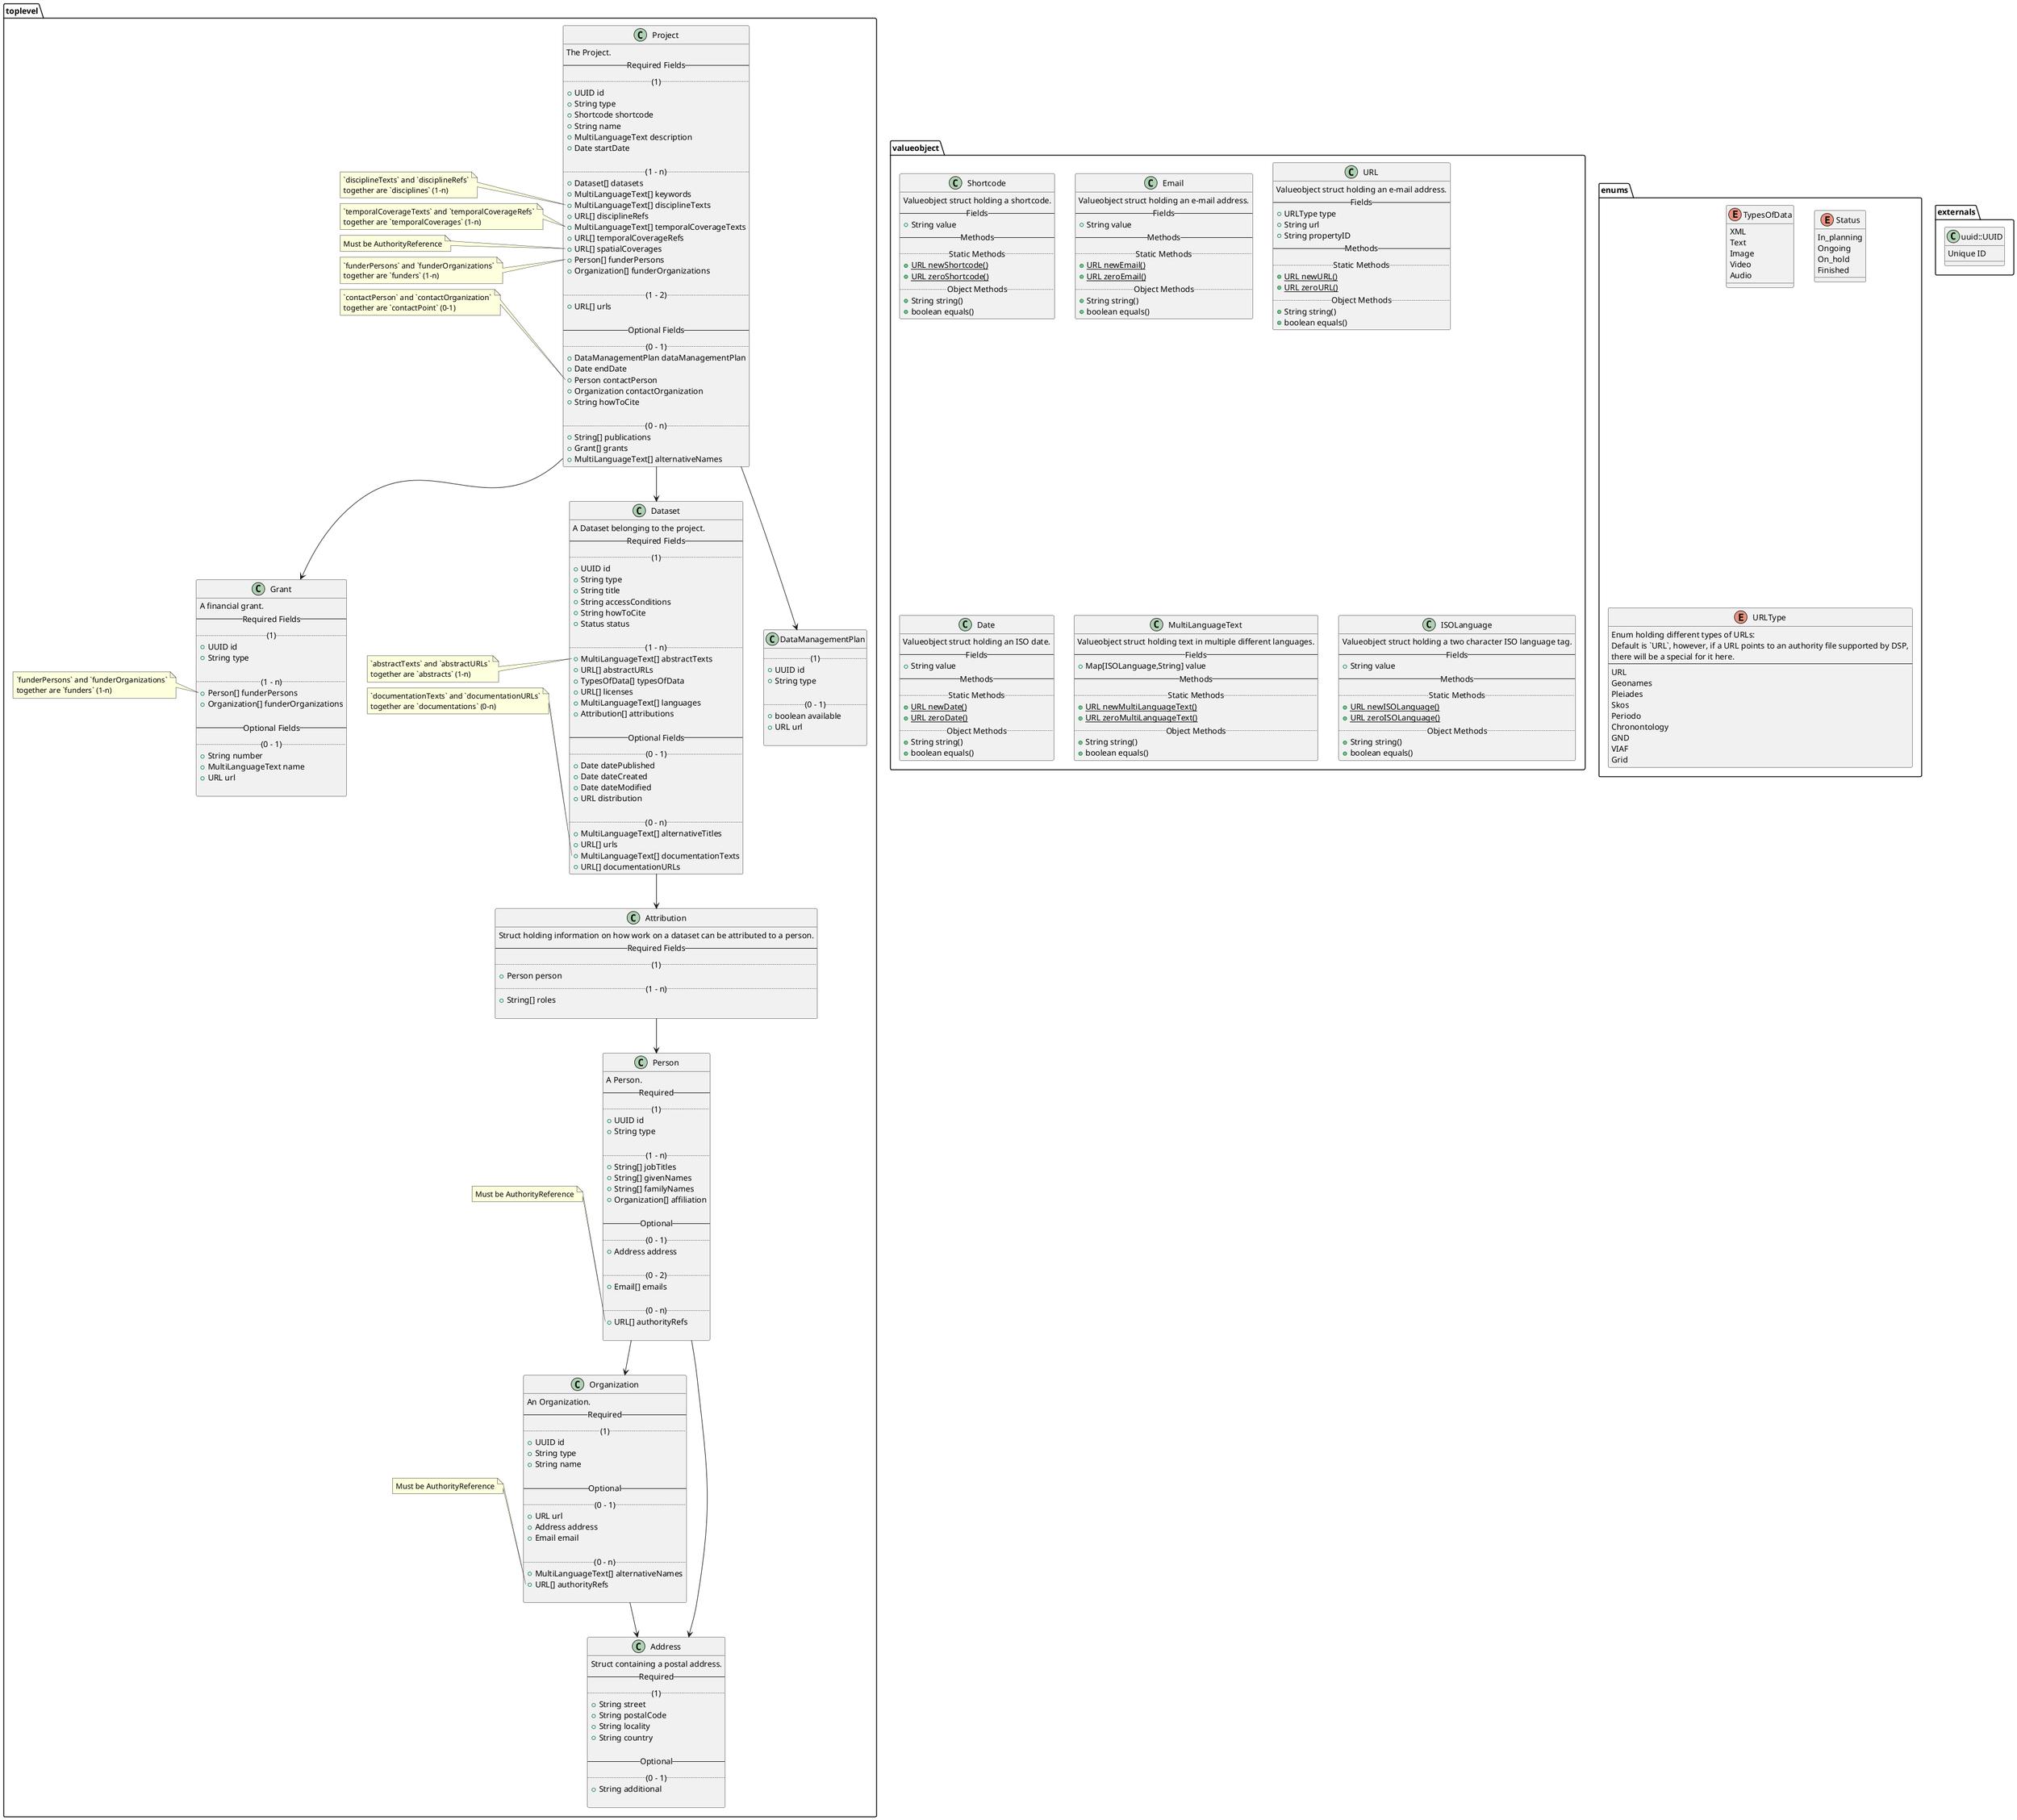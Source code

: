 @startuml Domain Entities

package toplevel {

  class Project {
    The Project.
    -- Required Fields --
    .. (1) ..
    +UUID id
    +String type
    +Shortcode shortcode
    +String name
    +MultiLanguageText description
    +Date startDate

    .. (1 - n) ..
    +Dataset[] datasets
    +MultiLanguageText[] keywords
    +MultiLanguageText[] disciplineTexts
    +URL[] disciplineRefs
    +MultiLanguageText[] temporalCoverageTexts
    +URL[] temporalCoverageRefs
    +URL[] spatialCoverages
    +Person[] funderPersons
    +Organization[] funderOrganizations

    .. (1 - 2) ..
    +URL[] urls

    -- Optional Fields --
    .. (0 - 1) ..
    +DataManagementPlan dataManagementPlan
    +Date endDate
    +Person contactPerson
    +Organization contactOrganization
    +String howToCite

    .. (0 - n) ..
    +String[] publications
    +Grant[] grants
    +MultiLanguageText[] alternativeNames
  }

  note left of Project::disciplineTexts
    `disciplineTexts` and `disciplineRefs`
    together are `disciplines` (1-n)
  end note

  note left of Project::temporalCoverageTexts
    `temporalCoverageTexts` and `temporalCoverageRefs`
    together are `temporalCoverages` (1-n)
  end note

  note left of Project::spatialCoverage
    Must be AuthorityReference
  end note

  note left of Project::funderPersons
    `funderPersons` and `funderOrganizations`
    together are `funders` (1-n)
  end note

  note left of Project::contactPerson
    `contactPerson` and `contactOrganization`
    together are `contactPoint` (0-1)
  end note

  class Dataset {
    A Dataset belonging to the project.
    -- Required Fields --
    .. (1) ..
    +UUID id
    +String type
    +String title
    +String accessConditions
    +String howToCite
    +Status status

    .. (1 - n) ..
    +MultiLanguageText[] abstractTexts
    +URL[] abstractURLs
    +TypesOfData[] typesOfData
    +URL[] licenses
    +MultiLanguageText[] languages
    +Attribution[] attributions

    -- Optional Fields --
    .. (0 - 1) ..
    +Date datePublished
    +Date dateCreated
    +Date dateModified
    +URL distribution

    .. (0 - n) ..
    +MultiLanguageText[] alternativeTitles
    +URL[] urls
    +MultiLanguageText[] documentationTexts
    +URL[] documentationURLs
  }

  note left of Dataset::abstractTexts
    `abstractTexts` and `abstractURLs`
    together are `abstracts` (1-n)
  end note

  note left of Dataset::documentationTexts
    `documentationTexts` and `documentationURLs`
    together are `documentations` (0-n)
  end note

  class DataManagementPlan {
    .. (1) ..
    +UUID id
    +String type

    .. (0 - 1) ..
    +boolean available
    +URL url

  }

  class Grant {
    A financial grant.
    -- Required Fields --
    .. (1) ..
    +UUID id
    +String type

    .. (1 - n) ..
    +Person[] funderPersons
    +Organization[] funderOrganizations

    -- Optional Fields --
    .. (0 - 1) ..
    +String number
    +MultiLanguageText name
    +URL url

  }

  note left of Grant::funderPersons
    `funderPersons` and `funderOrganizations`
    together are `funders` (1-n)
  end note

  class Person {
    A Person.
    -- Required --
    .. (1) ..
    +UUID id
    +String type

    .. (1 - n) ..
    +String[] jobTitles
    +String[] givenNames
    +String[] familyNames
    +Organization[] affiliation

    -- Optional --
    .. (0 - 1) ..
    +Address address

    .. (0 - 2) ..
    +Email[] emails

    .. (0 - n) ..
    +URL[] authorityRefs

  }

  note left of Person::authorityRefs
    Must be AuthorityReference
  end note

  class Organization {
    An Organization.
    -- Required --
    .. (1) ..
    +UUID id
    +String type
    +String name

    -- Optional --
    .. (0 - 1) ..
    +URL url
    +Address address
    +Email email

    .. (0 - n) ..
    +MultiLanguageText[] alternativeNames
    +URL[] authorityRefs

  }

  note left of Organization::authorityRefs
    Must be AuthorityReference
  end note

  class Address {
    Struct containing a postal address.
    -- Required --
    .. (1) ..
    +String street
    +String postalCode
    +String locality
    +String country

    -- Optional --
    .. (0 - 1) ..
    +String additional

  }

  class Attribution {
    Struct holding information on how work on a dataset can be attributed to a person.
    -- Required Fields --
    .. (1) ..
    +Person person
    .. (1 - n) ..
    +String[] roles

  }
  

}

package valueobject {

  class Shortcode{
    Valueobject struct holding a shortcode.
    -- Fields --
    +String value
    -- Methods --
    .. Static Methods ..
    {static} +URL newShortcode()
    {static} +URL zeroShortcode()
    .. Object Methods ..
    +String string()
    +boolean equals()
  }

  class Email{
    Valueobject struct holding an e-mail address.
    -- Fields --
    +String value
    -- Methods --
    .. Static Methods ..
    {static} +URL newEmail()
    {static} +URL zeroEmail()
    .. Object Methods ..
    +String string()
    +boolean equals()
  }

  class URL{
    Valueobject struct holding an e-mail address.
    -- Fields --
    +URLType type
    +String url
    +String propertyID
    -- Methods --
    .. Static Methods ..
    {static} +URL newURL()
    {static} +URL zeroURL()
    .. Object Methods ..
    +String string()
    +boolean equals()
  }

  class Date {
    Valueobject struct holding an ISO date.
    -- Fields --
    +String value
    'TODO: string or date String
    -- Methods --
    .. Static Methods ..
    {static} +URL newDate()
    {static} +URL zeroDate()
    .. Object Methods ..
    +String string()
    +boolean equals()
  }

  class MultiLanguageText {
    Valueobject struct holding text in multiple different languages.
    -- Fields --
    +Map[ISOLanguage,String] value
    -- Methods --
    .. Static Methods ..
    {static} +URL newMultiLanguageText()
    {static} +URL zeroMultiLanguageText()
    .. Object Methods ..
    +String string()
    +boolean equals()
  }

  class ISOLanguage {
    Valueobject struct holding a two character ISO language tag.
    -- Fields --
    +String value
    -- Methods --
    .. Static Methods ..
    {static} +URL newISOLanguage()
    {static} +URL zeroISOLanguage()
    .. Object Methods ..
    +String string()
    +boolean equals()
  }
}

package enums {

  enum TypesOfData {
    XML
    Text
    Image
    Video
    Audio
  }

  enum Status {
    In_planning
    Ongoing
    On_hold
    Finished
  }

  enum URLType {
    Enum holding different types of URLs:
    Default is `URL`, however, if a URL points to an authority file supported by DSP,
    there will be a special for it here.
    ---
    URL
    Geonames
    Pleiades
    Skos
    Periodo
    Chronontology
    GND
    VIAF
    Grid
  }

}

package externals {
  class uuid::UUID {
    Unique ID
  }
}


Project --> Dataset
Project --> DataManagementPlan
Project --> Grant
Dataset --> Attribution
Attribution --> Person
Person --> Organization
Person --> Address
Organization --> Address


@enduml
